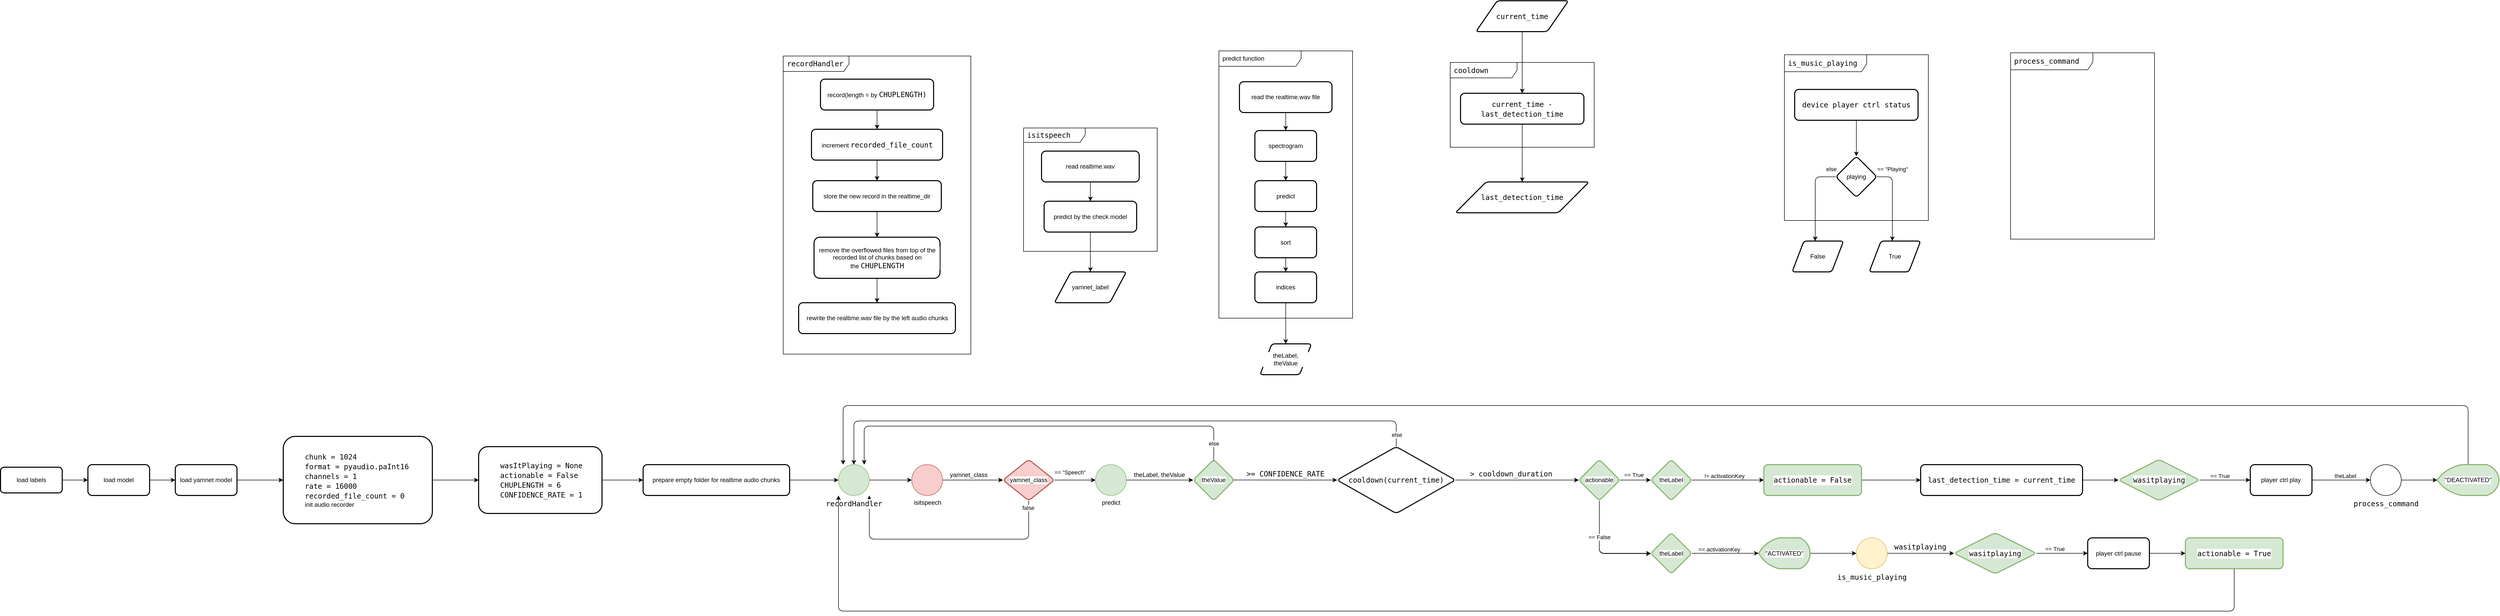 <mxfile>
    <diagram id="LwlPHAfStnGn37u7OHuz" name="Page-1">
        <mxGraphModel dx="1462" dy="1474" grid="1" gridSize="10" guides="1" tooltips="1" connect="1" arrows="1" fold="1" page="0" pageScale="1" pageWidth="1169" pageHeight="827" math="0" shadow="0">
            <root>
                <mxCell id="0"/>
                <mxCell id="1" parent="0"/>
                <mxCell id="32" style="edgeStyle=orthogonalEdgeStyle;html=1;fontColor=#000000;labelBackgroundColor=#FFFFFF;" parent="1" source="111" target="118" edge="1">
                    <mxGeometry relative="1" as="geometry">
                        <mxPoint x="1230" y="465" as="sourcePoint"/>
                        <mxPoint x="1320.0" y="390" as="targetPoint"/>
                    </mxGeometry>
                </mxCell>
                <mxCell id="4" value="" style="edgeStyle=none;html=1;fontColor=#000000;labelBackgroundColor=#FFFFFF;" parent="1" source="2" target="3" edge="1">
                    <mxGeometry relative="1" as="geometry"/>
                </mxCell>
                <mxCell id="2" value="load labels" style="rounded=1;whiteSpace=wrap;html=1;absoluteArcSize=1;arcSize=14;strokeWidth=2;fontColor=#000000;labelBackgroundColor=#FFFFFF;" parent="1" vertex="1">
                    <mxGeometry x="-730" y="190" width="120" height="50" as="geometry"/>
                </mxCell>
                <mxCell id="7" value="" style="edgeStyle=none;html=1;fontColor=#000000;labelBackgroundColor=#FFFFFF;" parent="1" source="3" target="6" edge="1">
                    <mxGeometry relative="1" as="geometry"/>
                </mxCell>
                <mxCell id="3" value="load model" style="whiteSpace=wrap;html=1;rounded=1;arcSize=14;strokeWidth=2;fontColor=#000000;labelBackgroundColor=#FFFFFF;" parent="1" vertex="1">
                    <mxGeometry x="-560" y="185" width="120" height="60" as="geometry"/>
                </mxCell>
                <mxCell id="9" value="" style="edgeStyle=none;html=1;fontColor=#000000;labelBackgroundColor=#FFFFFF;" parent="1" source="6" target="8" edge="1">
                    <mxGeometry relative="1" as="geometry"/>
                </mxCell>
                <mxCell id="6" value="load yamnet model" style="whiteSpace=wrap;html=1;rounded=1;arcSize=14;strokeWidth=2;fontColor=#000000;labelBackgroundColor=#FFFFFF;" parent="1" vertex="1">
                    <mxGeometry x="-390" y="185" width="120" height="60" as="geometry"/>
                </mxCell>
                <mxCell id="212" value="" style="edgeStyle=orthogonalEdgeStyle;html=1;fontColor=#000000;labelBackgroundColor=#FFFFFF;" parent="1" source="8" target="211" edge="1">
                    <mxGeometry relative="1" as="geometry"/>
                </mxCell>
                <mxCell id="8" value="&lt;blockquote style=&quot;margin: 0 0 0 40px; border: none; padding: 0px;&quot;&gt;&lt;div style=&quot;font-family: &amp;quot;Droid Sans Mono&amp;quot;, &amp;quot;monospace&amp;quot;, monospace; font-size: 14px; line-height: 19px;&quot;&gt;&lt;div&gt;chunk &lt;span style=&quot;&quot;&gt;=&lt;/span&gt; &lt;span style=&quot;&quot;&gt;1024&lt;/span&gt;&lt;/div&gt;&lt;div&gt;format &lt;span style=&quot;&quot;&gt;=&lt;/span&gt; &lt;span style=&quot;&quot;&gt;pyaudio&lt;/span&gt;.paInt16&lt;/div&gt;&lt;/div&gt;&lt;div style=&quot;font-family: &amp;quot;Droid Sans Mono&amp;quot;, &amp;quot;monospace&amp;quot;, monospace; font-size: 14px; line-height: 19px;&quot;&gt;&lt;div&gt;channels &lt;span style=&quot;&quot;&gt;=&lt;/span&gt; &lt;span style=&quot;&quot;&gt;1&lt;/span&gt;&lt;/div&gt;&lt;/div&gt;&lt;div style=&quot;font-family: &amp;quot;Droid Sans Mono&amp;quot;, &amp;quot;monospace&amp;quot;, monospace; font-size: 14px; line-height: 19px;&quot;&gt;&lt;div&gt;rate &lt;span style=&quot;&quot;&gt;=&lt;/span&gt; &lt;span style=&quot;&quot;&gt;16000&lt;/span&gt;&lt;/div&gt;&lt;/div&gt;&lt;div style=&quot;font-family: &amp;quot;Droid Sans Mono&amp;quot;, &amp;quot;monospace&amp;quot;, monospace; font-size: 14px; line-height: 19px;&quot;&gt;&lt;div&gt;recorded_file_count &lt;span style=&quot;&quot;&gt;=&lt;/span&gt; &lt;span style=&quot;&quot;&gt;0&lt;/span&gt;&lt;/div&gt;&lt;/div&gt;init audio recorder&lt;/blockquote&gt;" style="whiteSpace=wrap;html=1;rounded=1;arcSize=14;strokeWidth=2;align=left;fontColor=#000000;labelBackgroundColor=#FFFFFF;" parent="1" vertex="1">
                    <mxGeometry x="-180" y="130" width="290" height="170" as="geometry"/>
                </mxCell>
                <mxCell id="36" value="" style="edgeStyle=orthogonalEdgeStyle;html=1;entryX=0;entryY=0.5;entryDx=0;entryDy=0;fontColor=#000000;labelBackgroundColor=#FFFFFF;" parent="1" source="118" target="35" edge="1">
                    <mxGeometry relative="1" as="geometry">
                        <mxPoint x="1530" y="492.5" as="sourcePoint"/>
                    </mxGeometry>
                </mxCell>
                <mxCell id="123" value="&lt;span style=&quot;font-size: 12px;&quot;&gt;yamnet_class&lt;/span&gt;" style="edgeLabel;html=1;align=center;verticalAlign=middle;resizable=0;points=[];fontColor=#000000;labelBackgroundColor=#FFFFFF;" parent="36" vertex="1" connectable="0">
                    <mxGeometry x="-0.372" relative="1" as="geometry">
                        <mxPoint x="13" y="-10" as="offset"/>
                    </mxGeometry>
                </mxCell>
                <mxCell id="38" style="edgeStyle=orthogonalEdgeStyle;html=1;exitX=1;exitY=0.5;exitDx=0;exitDy=0;fontColor=#000000;labelBackgroundColor=#FFFFFF;" parent="1" source="35" target="136" edge="1">
                    <mxGeometry relative="1" as="geometry">
                        <mxPoint x="2010" y="445" as="targetPoint"/>
                    </mxGeometry>
                </mxCell>
                <mxCell id="39" value="== &quot;Speech&quot;" style="edgeLabel;html=1;align=center;verticalAlign=middle;resizable=0;points=[];fontColor=#000000;labelBackgroundColor=#FFFFFF;" parent="38" vertex="1" connectable="0">
                    <mxGeometry x="-0.394" relative="1" as="geometry">
                        <mxPoint x="6" y="-15" as="offset"/>
                    </mxGeometry>
                </mxCell>
                <mxCell id="40" style="edgeStyle=orthogonalEdgeStyle;html=1;exitX=0.5;exitY=1;exitDx=0;exitDy=0;fontColor=#000000;labelBackgroundColor=#FFFFFF;" parent="1" source="35" target="111" edge="1">
                    <mxGeometry relative="1" as="geometry">
                        <mxPoint x="1230" y="630" as="targetPoint"/>
                        <Array as="points">
                            <mxPoint x="1270" y="330"/>
                            <mxPoint x="960" y="330"/>
                        </Array>
                    </mxGeometry>
                </mxCell>
                <mxCell id="41" value="false" style="edgeLabel;html=1;align=center;verticalAlign=middle;resizable=0;points=[];fontColor=#000000;labelBackgroundColor=#FFFFFF;" parent="40" vertex="1" connectable="0">
                    <mxGeometry x="-0.94" y="-1" relative="1" as="geometry">
                        <mxPoint as="offset"/>
                    </mxGeometry>
                </mxCell>
                <mxCell id="35" value="&lt;span style=&quot;&quot;&gt;yamnet_class&lt;/span&gt;" style="rhombus;whiteSpace=wrap;html=1;rounded=1;arcSize=14;strokeWidth=2;labelBackgroundColor=#FFFFFF;fillColor=#f8cecc;strokeColor=#b85450;" parent="1" vertex="1">
                    <mxGeometry x="1220" y="175" width="100" height="80" as="geometry"/>
                </mxCell>
                <mxCell id="56" style="edgeStyle=orthogonalEdgeStyle;html=1;entryX=0;entryY=0.5;entryDx=0;entryDy=0;fontColor=#000000;labelBackgroundColor=#FFFFFF;" parent="1" source="136" target="61" edge="1">
                    <mxGeometry relative="1" as="geometry">
                        <mxPoint x="2200" y="645" as="sourcePoint"/>
                        <mxPoint x="2440" y="200" as="targetPoint"/>
                    </mxGeometry>
                </mxCell>
                <mxCell id="137" value="&lt;span style=&quot;font-size: 12px;&quot;&gt;theLabel, theValue&lt;/span&gt;" style="edgeLabel;html=1;align=center;verticalAlign=middle;resizable=0;points=[];fontColor=#000000;labelBackgroundColor=#FFFFFF;" parent="56" vertex="1" connectable="0">
                    <mxGeometry x="-0.536" y="-4" relative="1" as="geometry">
                        <mxPoint x="34" y="-14" as="offset"/>
                    </mxGeometry>
                </mxCell>
                <mxCell id="64" value="" style="edgeStyle=none;html=1;exitX=0.97;exitY=0.499;exitDx=0;exitDy=0;exitPerimeter=0;entryX=0;entryY=0.5;entryDx=0;entryDy=0;fontColor=#000000;labelBackgroundColor=#FFFFFF;" parent="1" source="61" target="93" edge="1">
                    <mxGeometry relative="1" as="geometry">
                        <mxPoint x="1910" y="215" as="targetPoint"/>
                    </mxGeometry>
                </mxCell>
                <mxCell id="65" value="&lt;div style=&quot;font-family: &amp;quot;Droid Sans Mono&amp;quot;, &amp;quot;monospace&amp;quot;, monospace; font-size: 14px; line-height: 19px;&quot;&gt;&lt;span style=&quot;&quot;&gt;&amp;gt;=&lt;/span&gt; &lt;span style=&quot;&quot;&gt;CONFIDENCE_RATE&lt;/span&gt;&lt;/div&gt;" style="edgeLabel;html=1;align=center;verticalAlign=middle;resizable=0;points=[];fontColor=#000000;labelBackgroundColor=#FFFFFF;" parent="64" vertex="1" connectable="0">
                    <mxGeometry x="-0.508" y="3" relative="1" as="geometry">
                        <mxPoint x="51" y="-9" as="offset"/>
                    </mxGeometry>
                </mxCell>
                <mxCell id="66" style="edgeStyle=orthogonalEdgeStyle;html=1;exitX=0.5;exitY=0.042;exitDx=0;exitDy=0;exitPerimeter=0;fontColor=#000000;labelBackgroundColor=#FFFFFF;" parent="1" source="61" target="111" edge="1">
                    <mxGeometry relative="1" as="geometry">
                        <mxPoint x="1048" y="140" as="targetPoint"/>
                        <Array as="points">
                            <mxPoint x="1630" y="110"/>
                            <mxPoint x="950" y="110"/>
                        </Array>
                    </mxGeometry>
                </mxCell>
                <mxCell id="67" value="else" style="edgeLabel;html=1;align=center;verticalAlign=middle;resizable=0;points=[];fontColor=#000000;labelBackgroundColor=#FFFFFF;" parent="66" vertex="1" connectable="0">
                    <mxGeometry x="-0.95" y="-1" relative="1" as="geometry">
                        <mxPoint x="-1" y="-14" as="offset"/>
                    </mxGeometry>
                </mxCell>
                <mxCell id="61" value="theValue" style="rhombus;whiteSpace=wrap;html=1;rounded=1;arcSize=14;strokeWidth=2;labelBackgroundColor=#FFFFFF;fillColor=#d5e8d4;strokeColor=#82b366;" parent="1" vertex="1">
                    <mxGeometry x="1590" y="175" width="80" height="80" as="geometry"/>
                </mxCell>
                <mxCell id="68" value="&lt;div style=&quot;font-family: &amp;quot;Droid Sans Mono&amp;quot;, &amp;quot;monospace&amp;quot;, monospace; font-size: 14px; line-height: 19px;&quot;&gt;&lt;span style=&quot;&quot;&gt;cooldown&lt;/span&gt;&lt;/div&gt;" style="shape=umlFrame;whiteSpace=wrap;html=1;width=130;height=30;boundedLbl=1;verticalAlign=middle;align=left;spacingLeft=5;fontFamily=Helvetica;fontColor=#000000;labelBackgroundColor=#FFFFFF;" parent="1" vertex="1">
                    <mxGeometry x="2090" y="-597.5" width="280" height="165" as="geometry"/>
                </mxCell>
                <mxCell id="154" style="edgeStyle=orthogonalEdgeStyle;html=1;fontColor=#000000;labelBackgroundColor=#FFFFFF;" parent="1" source="70" target="174" edge="1">
                    <mxGeometry relative="1" as="geometry">
                        <mxPoint x="2570" y="-507.5" as="targetPoint"/>
                    </mxGeometry>
                </mxCell>
                <mxCell id="70" value="&lt;div style=&quot;font-family: &amp;quot;Droid Sans Mono&amp;quot;, &amp;quot;monospace&amp;quot;, monospace; font-size: 14px; line-height: 19px;&quot;&gt;&lt;font&gt;current_time - last_detection_time&lt;/font&gt;&lt;/div&gt;" style="whiteSpace=wrap;html=1;rounded=1;arcSize=14;strokeWidth=2;fontColor=#000000;labelBackgroundColor=#FFFFFF;" parent="1" vertex="1">
                    <mxGeometry x="2110" y="-537.5" width="240" height="60" as="geometry"/>
                </mxCell>
                <mxCell id="77" value="" style="edgeStyle=orthogonalEdgeStyle;html=1;entryX=0;entryY=0.5;entryDx=0;entryDy=0;fontColor=#000000;labelBackgroundColor=#FFFFFF;" parent="1" source="72" target="76" edge="1">
                    <mxGeometry relative="1" as="geometry"/>
                </mxCell>
                <mxCell id="78" value="== True" style="edgeLabel;html=1;align=center;verticalAlign=middle;resizable=0;points=[];fontColor=#000000;labelBackgroundColor=#FFFFFF;" parent="77" vertex="1" connectable="0">
                    <mxGeometry x="-0.264" y="-1" relative="1" as="geometry">
                        <mxPoint x="5" y="-11" as="offset"/>
                    </mxGeometry>
                </mxCell>
                <mxCell id="84" style="edgeStyle=orthogonalEdgeStyle;html=1;fontColor=#000000;labelBackgroundColor=#FFFFFF;" parent="1" source="72" target="89" edge="1">
                    <mxGeometry relative="1" as="geometry">
                        <mxPoint x="2500" y="335" as="targetPoint"/>
                        <Array as="points">
                            <mxPoint x="2380" y="358"/>
                        </Array>
                    </mxGeometry>
                </mxCell>
                <mxCell id="85" value="== False" style="edgeLabel;html=1;align=center;verticalAlign=middle;resizable=0;points=[];fontColor=#000000;labelBackgroundColor=#FFFFFF;" parent="84" vertex="1" connectable="0">
                    <mxGeometry x="-0.1" relative="1" as="geometry">
                        <mxPoint y="-20" as="offset"/>
                    </mxGeometry>
                </mxCell>
                <mxCell id="72" value="actionable" style="rhombus;whiteSpace=wrap;html=1;rounded=1;arcSize=14;strokeWidth=2;labelBackgroundColor=#FFFFFF;fillColor=#d5e8d4;strokeColor=#82b366;" parent="1" vertex="1">
                    <mxGeometry x="2340" y="175" width="80" height="80" as="geometry"/>
                </mxCell>
                <mxCell id="83" value="" style="edgeStyle=orthogonalEdgeStyle;html=1;fontColor=#000000;labelBackgroundColor=#FFFFFF;" parent="1" source="76" target="194" edge="1">
                    <mxGeometry relative="1" as="geometry">
                        <mxPoint x="2690" y="215" as="targetPoint"/>
                    </mxGeometry>
                </mxCell>
                <mxCell id="86" value="!= activationKey" style="edgeLabel;html=1;align=center;verticalAlign=middle;resizable=0;points=[];fontColor=#000000;labelBackgroundColor=#FFFFFF;" parent="83" vertex="1" connectable="0">
                    <mxGeometry x="-0.118" y="2" relative="1" as="geometry">
                        <mxPoint x="1" y="-6" as="offset"/>
                    </mxGeometry>
                </mxCell>
                <mxCell id="76" value="theLabel" style="rhombus;whiteSpace=wrap;html=1;rounded=1;arcSize=14;strokeWidth=2;labelBackgroundColor=#FFFFFF;fillColor=#d5e8d4;strokeColor=#82b366;" parent="1" vertex="1">
                    <mxGeometry x="2480" y="175" width="80" height="80" as="geometry"/>
                </mxCell>
                <mxCell id="91" value="" style="edgeStyle=orthogonalEdgeStyle;html=1;fontColor=#000000;labelBackgroundColor=#FFFFFF;" parent="1" source="89" target="157" edge="1">
                    <mxGeometry relative="1" as="geometry">
                        <mxPoint x="2690" y="358" as="targetPoint"/>
                    </mxGeometry>
                </mxCell>
                <mxCell id="92" value="== activationKey" style="edgeLabel;html=1;align=center;verticalAlign=middle;resizable=0;points=[];fontColor=#000000;labelBackgroundColor=#FFFFFF;" parent="91" vertex="1" connectable="0">
                    <mxGeometry x="-0.277" relative="1" as="geometry">
                        <mxPoint x="6" y="-8" as="offset"/>
                    </mxGeometry>
                </mxCell>
                <mxCell id="89" value="theLabel" style="rhombus;whiteSpace=wrap;html=1;rounded=1;arcSize=14;strokeWidth=2;labelBackgroundColor=#FFFFFF;fillColor=#d5e8d4;strokeColor=#82b366;" parent="1" vertex="1">
                    <mxGeometry x="2480" y="317.5" width="80" height="80" as="geometry"/>
                </mxCell>
                <mxCell id="148" style="edgeStyle=orthogonalEdgeStyle;html=1;fontColor=#000000;exitX=0.5;exitY=0;exitDx=0;exitDy=0;labelBackgroundColor=#FFFFFF;" parent="1" source="93" target="111" edge="1">
                    <mxGeometry relative="1" as="geometry">
                        <Array as="points">
                            <mxPoint x="1985" y="100"/>
                            <mxPoint x="930" y="100"/>
                        </Array>
                    </mxGeometry>
                </mxCell>
                <mxCell id="149" value="else" style="edgeLabel;html=1;align=center;verticalAlign=middle;resizable=0;points=[];fontColor=#000000;labelBackgroundColor=#FFFFFF;" parent="148" vertex="1" connectable="0">
                    <mxGeometry x="-0.961" y="-1" relative="1" as="geometry">
                        <mxPoint as="offset"/>
                    </mxGeometry>
                </mxCell>
                <mxCell id="151" value="" style="edgeStyle=orthogonalEdgeStyle;html=1;fontColor=#000000;entryX=0;entryY=0.5;entryDx=0;entryDy=0;labelBackgroundColor=#FFFFFF;" parent="1" source="93" target="72" edge="1">
                    <mxGeometry relative="1" as="geometry">
                        <mxPoint x="2320" y="215" as="targetPoint"/>
                    </mxGeometry>
                </mxCell>
                <mxCell id="152" value="&lt;div style=&quot;font-family: &amp;quot;Droid Sans Mono&amp;quot;, &amp;quot;monospace&amp;quot;, monospace; font-size: 14px; line-height: 19px;&quot;&gt;&lt;span style=&quot;&quot;&gt;&amp;gt;&lt;/span&gt; cooldown_duration&lt;/div&gt;" style="edgeLabel;html=1;align=center;verticalAlign=middle;resizable=0;points=[];fontColor=#000000;labelBackgroundColor=#FFFFFF;" parent="151" vertex="1" connectable="0">
                    <mxGeometry x="-0.263" y="2" relative="1" as="geometry">
                        <mxPoint x="19" y="-10" as="offset"/>
                    </mxGeometry>
                </mxCell>
                <mxCell id="93" value="&lt;span style=&quot;font-family: &amp;quot;Droid Sans Mono&amp;quot;, &amp;quot;monospace&amp;quot;, monospace; font-size: 14px; text-align: left;&quot;&gt;cooldown&lt;/span&gt;&lt;span style=&quot;font-family: &amp;quot;Droid Sans Mono&amp;quot;, &amp;quot;monospace&amp;quot;, monospace; font-size: 14px;&quot;&gt;(current_time)&lt;/span&gt;&lt;span style=&quot;font-family: &amp;quot;Droid Sans Mono&amp;quot;, &amp;quot;monospace&amp;quot;, monospace; font-size: 14px; text-align: left;&quot;&gt;&lt;br&gt;&lt;/span&gt;" style="rhombus;whiteSpace=wrap;html=1;rounded=1;arcSize=14;strokeWidth=2;fontColor=#000000;labelBackgroundColor=#FFFFFF;" parent="1" vertex="1">
                    <mxGeometry x="1870" y="150" width="230" height="130" as="geometry"/>
                </mxCell>
                <mxCell id="99" value="&lt;div style=&quot;font-family: &amp;quot;Droid Sans Mono&amp;quot;, &amp;quot;monospace&amp;quot;, monospace; font-size: 14px; line-height: 19px;&quot;&gt;&lt;div style=&quot;line-height: 19px;&quot;&gt;&lt;span style=&quot;&quot;&gt;recordHandler&lt;/span&gt;&lt;/div&gt;&lt;/div&gt;" style="shape=umlFrame;whiteSpace=wrap;html=1;width=128;height=30;boundedLbl=1;verticalAlign=middle;align=left;spacingLeft=5;fontFamily=Helvetica;fontColor=#000000;labelBackgroundColor=#FFFFFF;" parent="1" vertex="1">
                    <mxGeometry x="792.5" y="-610" width="365" height="580" as="geometry"/>
                </mxCell>
                <mxCell id="214" style="edgeStyle=none;html=1;fontColor=#000000;labelBackgroundColor=#FFFFFF;" parent="1" source="101" target="111" edge="1">
                    <mxGeometry relative="1" as="geometry"/>
                </mxCell>
                <mxCell id="101" value="prepare empty folder for realtime audio chunks" style="whiteSpace=wrap;html=1;rounded=1;arcSize=14;strokeWidth=2;fontColor=#000000;labelBackgroundColor=#FFFFFF;" parent="1" vertex="1">
                    <mxGeometry x="520" y="185" width="285" height="60" as="geometry"/>
                </mxCell>
                <mxCell id="102" value="" style="edgeStyle=none;html=1;fontColor=#000000;labelBackgroundColor=#FFFFFF;" parent="1" source="103" target="105" edge="1">
                    <mxGeometry relative="1" as="geometry"/>
                </mxCell>
                <mxCell id="103" value="record(length = by&amp;nbsp;&lt;span style=&quot;font-family: &amp;quot;Droid Sans Mono&amp;quot;, &amp;quot;monospace&amp;quot;, monospace; font-size: 14px;&quot;&gt;CHUPLENGTH)&lt;/span&gt;" style="whiteSpace=wrap;html=1;rounded=1;arcSize=14;strokeWidth=2;fontColor=#000000;labelBackgroundColor=#FFFFFF;" parent="1" vertex="1">
                    <mxGeometry x="865" y="-565" width="220" height="60" as="geometry"/>
                </mxCell>
                <mxCell id="104" value="" style="edgeStyle=none;html=1;fontFamily=Helvetica;fontColor=#000000;labelBackgroundColor=#FFFFFF;" parent="1" source="105" target="107" edge="1">
                    <mxGeometry relative="1" as="geometry"/>
                </mxCell>
                <mxCell id="105" value="increment&amp;nbsp;&lt;span style=&quot;font-family: &amp;quot;Droid Sans Mono&amp;quot;, &amp;quot;monospace&amp;quot;, monospace; font-size: 14px;&quot;&gt;recorded_file_count&lt;/span&gt;" style="whiteSpace=wrap;html=1;rounded=1;arcSize=14;strokeWidth=2;fontColor=#000000;labelBackgroundColor=#FFFFFF;" parent="1" vertex="1">
                    <mxGeometry x="847.5" y="-467.5" width="255" height="60" as="geometry"/>
                </mxCell>
                <mxCell id="106" value="" style="edgeStyle=none;html=1;fontFamily=Helvetica;fontColor=#000000;labelBackgroundColor=#FFFFFF;" parent="1" source="107" target="109" edge="1">
                    <mxGeometry relative="1" as="geometry"/>
                </mxCell>
                <mxCell id="107" value="store the new record in the realtime_dir" style="whiteSpace=wrap;html=1;rounded=1;arcSize=14;strokeWidth=2;fontColor=#000000;labelBackgroundColor=#FFFFFF;" parent="1" vertex="1">
                    <mxGeometry x="850" y="-367.5" width="250" height="60" as="geometry"/>
                </mxCell>
                <mxCell id="108" value="" style="edgeStyle=none;html=1;fontFamily=Helvetica;fontColor=#000000;labelBackgroundColor=#FFFFFF;" parent="1" source="109" target="110" edge="1">
                    <mxGeometry relative="1" as="geometry"/>
                </mxCell>
                <mxCell id="109" value="remove the overflowed files from top of the recorded list of chunks based on the&amp;nbsp;&lt;span style=&quot;font-family: &amp;quot;Droid Sans Mono&amp;quot;, &amp;quot;monospace&amp;quot;, monospace; font-size: 14px;&quot;&gt;CHUPLENGTH&lt;/span&gt;" style="whiteSpace=wrap;html=1;rounded=1;arcSize=14;strokeWidth=2;fontColor=#000000;labelBackgroundColor=#FFFFFF;" parent="1" vertex="1">
                    <mxGeometry x="852.5" y="-257.5" width="245" height="80" as="geometry"/>
                </mxCell>
                <mxCell id="110" value="rewrite the realtime.wav file by the left audio chunks" style="whiteSpace=wrap;html=1;rounded=1;arcSize=14;strokeWidth=2;fontColor=#000000;labelBackgroundColor=#FFFFFF;" parent="1" vertex="1">
                    <mxGeometry x="822.5" y="-130" width="305" height="60" as="geometry"/>
                </mxCell>
                <mxCell id="111" value="&lt;div style=&quot;font-family: &amp;quot;Droid Sans Mono&amp;quot;, &amp;quot;monospace&amp;quot;, monospace; font-size: 14px; line-height: 19px;&quot;&gt;&lt;span style=&quot;text-align: left;&quot;&gt;recordHandler&lt;/span&gt;&lt;/div&gt;" style="verticalLabelPosition=bottom;verticalAlign=top;html=1;shape=mxgraph.flowchart.on-page_reference;labelBackgroundColor=#FFFFFF;fillColor=#d5e8d4;strokeColor=#82b366;" parent="1" vertex="1">
                    <mxGeometry x="900" y="185" width="60" height="60" as="geometry"/>
                </mxCell>
                <mxCell id="112" value="&lt;div style=&quot;font-family: &amp;quot;Droid Sans Mono&amp;quot;, &amp;quot;monospace&amp;quot;, monospace; font-size: 14px; line-height: 19px;&quot;&gt;&lt;span style=&quot;&quot;&gt;isitspeech&lt;/span&gt;&lt;/div&gt;" style="shape=umlFrame;whiteSpace=wrap;html=1;width=120;height=28;boundedLbl=1;verticalAlign=middle;align=left;spacingLeft=5;fontFamily=Helvetica;fontColor=#000000;labelBackgroundColor=#FFFFFF;" parent="1" vertex="1">
                    <mxGeometry x="1260" y="-470" width="260" height="240" as="geometry"/>
                </mxCell>
                <mxCell id="113" value="" style="edgeStyle=none;html=1;fontColor=#000000;labelBackgroundColor=#FFFFFF;" parent="1" source="114" target="116" edge="1">
                    <mxGeometry relative="1" as="geometry"/>
                </mxCell>
                <mxCell id="114" value="read realtime.wav" style="whiteSpace=wrap;html=1;rounded=1;arcSize=14;strokeWidth=2;fontColor=#000000;labelBackgroundColor=#FFFFFF;" parent="1" vertex="1">
                    <mxGeometry x="1295" y="-425" width="190" height="60" as="geometry"/>
                </mxCell>
                <mxCell id="115" value="" style="edgeStyle=none;html=1;fontColor=#000000;labelBackgroundColor=#FFFFFF;" parent="1" source="116" target="177" edge="1">
                    <mxGeometry relative="1" as="geometry">
                        <mxPoint x="1390" y="-180" as="targetPoint"/>
                    </mxGeometry>
                </mxCell>
                <mxCell id="116" value="predict by the check model" style="whiteSpace=wrap;html=1;rounded=1;arcSize=14;strokeWidth=2;fontColor=#000000;labelBackgroundColor=#FFFFFF;" parent="1" vertex="1">
                    <mxGeometry x="1300" y="-327.5" width="180" height="60" as="geometry"/>
                </mxCell>
                <mxCell id="118" value="&lt;span style=&quot;text-align: left;&quot;&gt;isitspeech&lt;/span&gt;" style="verticalLabelPosition=bottom;verticalAlign=top;html=1;shape=mxgraph.flowchart.on-page_reference;labelBackgroundColor=#FFFFFF;fillColor=#f8cecc;strokeColor=#b85450;" parent="1" vertex="1">
                    <mxGeometry x="1042.5" y="185" width="60" height="60" as="geometry"/>
                </mxCell>
                <mxCell id="124" value="predict function" style="shape=umlFrame;whiteSpace=wrap;html=1;width=160;height=30;boundedLbl=1;verticalAlign=middle;align=left;spacingLeft=5;fontFamily=Helvetica;fontColor=#000000;labelBackgroundColor=#FFFFFF;" parent="1" vertex="1">
                    <mxGeometry x="1640" y="-620" width="260" height="520" as="geometry"/>
                </mxCell>
                <mxCell id="125" value="" style="edgeStyle=none;html=1;fontColor=#000000;labelBackgroundColor=#FFFFFF;" parent="1" source="126" target="128" edge="1">
                    <mxGeometry relative="1" as="geometry"/>
                </mxCell>
                <mxCell id="126" value="read the realtime.wav file" style="whiteSpace=wrap;html=1;rounded=1;arcSize=14;strokeWidth=2;fontColor=#000000;labelBackgroundColor=#FFFFFF;" parent="1" vertex="1">
                    <mxGeometry x="1680" y="-560" width="180" height="60" as="geometry"/>
                </mxCell>
                <mxCell id="127" value="" style="edgeStyle=none;html=1;fontColor=#000000;labelBackgroundColor=#FFFFFF;" parent="1" source="128" target="130" edge="1">
                    <mxGeometry relative="1" as="geometry"/>
                </mxCell>
                <mxCell id="128" value="spectrogram" style="whiteSpace=wrap;html=1;rounded=1;arcSize=14;strokeWidth=2;fontColor=#000000;labelBackgroundColor=#FFFFFF;" parent="1" vertex="1">
                    <mxGeometry x="1710" y="-465" width="120" height="60" as="geometry"/>
                </mxCell>
                <mxCell id="129" value="" style="edgeStyle=none;html=1;fontColor=#000000;labelBackgroundColor=#FFFFFF;" parent="1" source="130" target="132" edge="1">
                    <mxGeometry relative="1" as="geometry"/>
                </mxCell>
                <mxCell id="130" value="predict" style="whiteSpace=wrap;html=1;rounded=1;arcSize=14;strokeWidth=2;fontColor=#000000;labelBackgroundColor=#FFFFFF;" parent="1" vertex="1">
                    <mxGeometry x="1710" y="-367.5" width="120" height="60" as="geometry"/>
                </mxCell>
                <mxCell id="131" value="" style="edgeStyle=none;html=1;fontColor=#000000;labelBackgroundColor=#FFFFFF;" parent="1" source="132" target="144" edge="1">
                    <mxGeometry relative="1" as="geometry">
                        <mxPoint x="1770" y="-185" as="targetPoint"/>
                    </mxGeometry>
                </mxCell>
                <mxCell id="132" value="sort" style="whiteSpace=wrap;html=1;rounded=1;arcSize=14;strokeWidth=2;fontColor=#000000;labelBackgroundColor=#FFFFFF;" parent="1" vertex="1">
                    <mxGeometry x="1710" y="-277.5" width="120" height="60" as="geometry"/>
                </mxCell>
                <mxCell id="135" value="" style="edgeStyle=orthogonalEdgeStyle;html=1;fontColor=#000000;labelBackgroundColor=#FFFFFF;" parent="1" source="144" target="176" edge="1">
                    <mxGeometry relative="1" as="geometry">
                        <mxPoint x="2000" y="-160" as="targetPoint"/>
                        <mxPoint x="1830" y="-155" as="sourcePoint"/>
                        <Array as="points">
                            <mxPoint x="1770" y="-70"/>
                            <mxPoint x="1770" y="-70"/>
                        </Array>
                    </mxGeometry>
                </mxCell>
                <mxCell id="136" value="predict" style="verticalLabelPosition=bottom;verticalAlign=top;html=1;shape=mxgraph.flowchart.on-page_reference;labelBackgroundColor=#FFFFFF;fillColor=#d5e8d4;strokeColor=#82b366;" parent="1" vertex="1">
                    <mxGeometry x="1400" y="185" width="60" height="60" as="geometry"/>
                </mxCell>
                <mxCell id="138" style="edgeStyle=orthogonalEdgeStyle;html=1;fontColor=#000000;labelBackgroundColor=#FFFFFF;" parent="1" source="175" target="70" edge="1">
                    <mxGeometry relative="1" as="geometry">
                        <mxPoint x="1960" y="-507.5" as="sourcePoint"/>
                    </mxGeometry>
                </mxCell>
                <mxCell id="144" value="indices" style="whiteSpace=wrap;html=1;rounded=1;arcSize=14;strokeWidth=2;fontColor=#000000;labelBackgroundColor=#FFFFFF;" parent="1" vertex="1">
                    <mxGeometry x="1710" y="-190" width="120" height="60" as="geometry"/>
                </mxCell>
                <mxCell id="179" style="edgeStyle=orthogonalEdgeStyle;html=1;fontColor=#000000;labelBackgroundColor=#FFFFFF;" parent="1" source="157" target="178" edge="1">
                    <mxGeometry relative="1" as="geometry"/>
                </mxCell>
                <mxCell id="157" value="&quot;ACTIVATED&quot;" style="strokeWidth=2;html=1;shape=mxgraph.flowchart.display;whiteSpace=wrap;labelBackgroundColor=#FFFFFF;fillColor=#d5e8d4;strokeColor=#82b366;" parent="1" vertex="1">
                    <mxGeometry x="2690" y="327.5" width="100" height="60" as="geometry"/>
                </mxCell>
                <mxCell id="158" value="&lt;div style=&quot;font-family: &amp;quot;Droid Sans Mono&amp;quot;, &amp;quot;monospace&amp;quot;, monospace; font-size: 14px; line-height: 19px;&quot;&gt;&lt;span style=&quot;&quot;&gt;is_music_playing&lt;/span&gt;&lt;/div&gt;" style="shape=umlFrame;whiteSpace=wrap;html=1;width=160;height=33;boundedLbl=1;verticalAlign=middle;align=left;spacingLeft=5;fontFamily=Helvetica;fontColor=#000000;labelBackgroundColor=#FFFFFF;" parent="1" vertex="1">
                    <mxGeometry x="2740" y="-612.5" width="280" height="322.5" as="geometry"/>
                </mxCell>
                <mxCell id="165" value="" style="edgeStyle=orthogonalEdgeStyle;html=1;fontColor=#000000;labelBackgroundColor=#FFFFFF;" parent="1" source="162" target="164" edge="1">
                    <mxGeometry relative="1" as="geometry"/>
                </mxCell>
                <mxCell id="162" value="&lt;div style=&quot;font-family: &amp;quot;Droid Sans Mono&amp;quot;, &amp;quot;monospace&amp;quot;, monospace; font-size: 14px; line-height: 19px;&quot;&gt;&lt;font&gt;device player ctrl status&lt;/font&gt;&lt;/div&gt;" style="whiteSpace=wrap;html=1;rounded=1;arcSize=14;strokeWidth=2;fontColor=#000000;labelBackgroundColor=#FFFFFF;" parent="1" vertex="1">
                    <mxGeometry x="2760" y="-545" width="240" height="60" as="geometry"/>
                </mxCell>
                <mxCell id="167" style="edgeStyle=orthogonalEdgeStyle;html=1;fontColor=#000000;labelBackgroundColor=#FFFFFF;" parent="1" source="164" target="170" edge="1">
                    <mxGeometry relative="1" as="geometry">
                        <mxPoint x="3070" y="-375" as="targetPoint"/>
                        <Array as="points">
                            <mxPoint x="2950" y="-375"/>
                        </Array>
                    </mxGeometry>
                </mxCell>
                <mxCell id="168" value="== &quot;Playing&quot;" style="edgeLabel;html=1;align=center;verticalAlign=middle;resizable=0;points=[];fontColor=#000000;labelBackgroundColor=#FFFFFF;" parent="167" vertex="1" connectable="0">
                    <mxGeometry x="-0.174" y="-1" relative="1" as="geometry">
                        <mxPoint x="1" y="-49" as="offset"/>
                    </mxGeometry>
                </mxCell>
                <mxCell id="172" style="edgeStyle=orthogonalEdgeStyle;html=1;fontColor=#000000;labelBackgroundColor=#FFFFFF;" parent="1" source="164" target="171" edge="1">
                    <mxGeometry relative="1" as="geometry">
                        <Array as="points">
                            <mxPoint x="2800" y="-375"/>
                        </Array>
                    </mxGeometry>
                </mxCell>
                <mxCell id="173" value="else" style="edgeLabel;html=1;align=center;verticalAlign=middle;resizable=0;points=[];fontColor=#000000;labelBackgroundColor=#FFFFFF;" parent="172" vertex="1" connectable="0">
                    <mxGeometry x="-0.654" y="-2" relative="1" as="geometry">
                        <mxPoint x="19" y="-13" as="offset"/>
                    </mxGeometry>
                </mxCell>
                <mxCell id="164" value="playing" style="rhombus;whiteSpace=wrap;html=1;rounded=1;arcSize=14;strokeWidth=2;fontColor=#000000;labelBackgroundColor=#FFFFFF;" parent="1" vertex="1">
                    <mxGeometry x="2840" y="-415" width="80" height="80" as="geometry"/>
                </mxCell>
                <mxCell id="170" value="True" style="shape=parallelogram;html=1;strokeWidth=2;perimeter=parallelogramPerimeter;whiteSpace=wrap;rounded=1;arcSize=12;size=0.23;labelBackgroundColor=#FFFFFF;fontColor=#000000;" parent="1" vertex="1">
                    <mxGeometry x="2905" y="-250" width="100" height="60" as="geometry"/>
                </mxCell>
                <mxCell id="171" value="False" style="shape=parallelogram;html=1;strokeWidth=2;perimeter=parallelogramPerimeter;whiteSpace=wrap;rounded=1;arcSize=12;size=0.23;labelBackgroundColor=#FFFFFF;fontColor=#000000;" parent="1" vertex="1">
                    <mxGeometry x="2755" y="-250" width="100" height="60" as="geometry"/>
                </mxCell>
                <mxCell id="174" value="&lt;span style=&quot;font-family: &amp;quot;Droid Sans Mono&amp;quot;, &amp;quot;monospace&amp;quot;, monospace; font-size: 14px;&quot;&gt;last_detection_time&lt;/span&gt;" style="shape=parallelogram;html=1;strokeWidth=2;perimeter=parallelogramPerimeter;whiteSpace=wrap;rounded=1;arcSize=12;size=0.23;labelBackgroundColor=#FFFFFF;fontColor=#000000;" parent="1" vertex="1">
                    <mxGeometry x="2100" y="-365" width="260" height="60" as="geometry"/>
                </mxCell>
                <mxCell id="175" value="&lt;span style=&quot;font-family: &amp;quot;Droid Sans Mono&amp;quot;, &amp;quot;monospace&amp;quot;, monospace; font-size: 14px;&quot;&gt;current_time&lt;/span&gt;" style="shape=parallelogram;html=1;strokeWidth=2;perimeter=parallelogramPerimeter;whiteSpace=wrap;rounded=1;arcSize=12;size=0.23;labelBackgroundColor=#FFFFFF;fontColor=#000000;" parent="1" vertex="1">
                    <mxGeometry x="2140" y="-717.5" width="180" height="60" as="geometry"/>
                </mxCell>
                <mxCell id="176" value="&lt;span style=&quot;&quot;&gt;theLabel, theValue&lt;/span&gt;" style="shape=parallelogram;html=1;strokeWidth=2;perimeter=parallelogramPerimeter;whiteSpace=wrap;rounded=1;arcSize=12;size=0.23;labelBackgroundColor=#FFFFFF;fontColor=#000000;" parent="1" vertex="1">
                    <mxGeometry x="1720" y="-50" width="100" height="60" as="geometry"/>
                </mxCell>
                <mxCell id="177" value="&lt;span style=&quot;&quot;&gt;yamnet_label&lt;/span&gt;" style="shape=parallelogram;html=1;strokeWidth=2;perimeter=parallelogramPerimeter;whiteSpace=wrap;rounded=1;arcSize=12;size=0.23;labelBackgroundColor=#FFFFFF;fontColor=#000000;" parent="1" vertex="1">
                    <mxGeometry x="1320" y="-190" width="140" height="60" as="geometry"/>
                </mxCell>
                <mxCell id="181" style="edgeStyle=orthogonalEdgeStyle;html=1;fontColor=#000000;entryX=0;entryY=0.5;entryDx=0;entryDy=0;labelBackgroundColor=#FFFFFF;" parent="1" source="178" target="186" edge="1">
                    <mxGeometry relative="1" as="geometry">
                        <mxPoint x="3060" y="357.5" as="targetPoint"/>
                    </mxGeometry>
                </mxCell>
                <mxCell id="182" value="&lt;div style=&quot;font-family: &amp;quot;Droid Sans Mono&amp;quot;, &amp;quot;monospace&amp;quot;, monospace; font-size: 14px; line-height: 19px;&quot;&gt;wasitplaying&lt;/div&gt;" style="edgeLabel;html=1;align=center;verticalAlign=middle;resizable=0;points=[];fontColor=#000000;labelBackgroundColor=#FFFFFF;" parent="181" vertex="1" connectable="0">
                    <mxGeometry x="-0.255" y="-1" relative="1" as="geometry">
                        <mxPoint x="15" y="-14" as="offset"/>
                    </mxGeometry>
                </mxCell>
                <mxCell id="178" value="&lt;div style=&quot;font-family: &amp;quot;Droid Sans Mono&amp;quot;, &amp;quot;monospace&amp;quot;, monospace; font-size: 14px; line-height: 19px;&quot;&gt;&lt;span style=&quot;&quot;&gt;is_music_playing&lt;/span&gt;&lt;/div&gt;" style="verticalLabelPosition=bottom;verticalAlign=top;html=1;shape=mxgraph.flowchart.on-page_reference;labelBackgroundColor=#FFFFFF;fillColor=#fff2cc;strokeColor=#d6b656;" parent="1" vertex="1">
                    <mxGeometry x="2880" y="327.5" width="60" height="60" as="geometry"/>
                </mxCell>
                <mxCell id="193" style="edgeStyle=orthogonalEdgeStyle;html=1;fontColor=#000000;labelBackgroundColor=#FFFFFF;" parent="1" source="184" target="111" edge="1">
                    <mxGeometry relative="1" as="geometry">
                        <Array as="points">
                            <mxPoint x="3615" y="470"/>
                            <mxPoint x="900" y="470"/>
                        </Array>
                    </mxGeometry>
                </mxCell>
                <mxCell id="184" value="&lt;div style=&quot;font-family: &amp;quot;Droid Sans Mono&amp;quot;, &amp;quot;monospace&amp;quot;, monospace; font-size: 14px; line-height: 19px;&quot;&gt;&lt;div style=&quot;line-height: 19px;&quot;&gt;actionable &lt;span style=&quot;&quot;&gt;=&lt;/span&gt; &lt;span style=&quot;&quot;&gt;True&lt;/span&gt;&lt;/div&gt;&lt;/div&gt;" style="whiteSpace=wrap;html=1;rounded=1;arcSize=14;strokeWidth=2;labelBackgroundColor=#FFFFFF;fillColor=#d5e8d4;strokeColor=#82b366;" parent="1" vertex="1">
                    <mxGeometry x="3520" y="327.5" width="190" height="60" as="geometry"/>
                </mxCell>
                <mxCell id="190" value="" style="edgeStyle=orthogonalEdgeStyle;html=1;fontColor=#000000;labelBackgroundColor=#FFFFFF;" parent="1" source="186" target="189" edge="1">
                    <mxGeometry relative="1" as="geometry"/>
                </mxCell>
                <mxCell id="191" value="== True" style="edgeLabel;html=1;align=center;verticalAlign=middle;resizable=0;points=[];fontColor=#000000;labelBackgroundColor=#FFFFFF;" parent="190" vertex="1" connectable="0">
                    <mxGeometry x="-0.29" y="-2" relative="1" as="geometry">
                        <mxPoint y="-11" as="offset"/>
                    </mxGeometry>
                </mxCell>
                <mxCell id="186" value="&lt;span style=&quot;font-family: &amp;quot;Droid Sans Mono&amp;quot;, &amp;quot;monospace&amp;quot;, monospace; font-size: 14px;&quot;&gt;wasitplaying&lt;/span&gt;" style="rhombus;whiteSpace=wrap;html=1;rounded=1;arcSize=14;strokeWidth=2;labelBackgroundColor=#FFFFFF;fillColor=#d5e8d4;strokeColor=#82b366;" parent="1" vertex="1">
                    <mxGeometry x="3070" y="317.5" width="160" height="80" as="geometry"/>
                </mxCell>
                <mxCell id="187" style="edgeStyle=orthogonalEdgeStyle;html=1;entryX=0;entryY=0.5;entryDx=0;entryDy=0;fontColor=#000000;labelBackgroundColor=#FFFFFF;" parent="1" source="72" target="89" edge="1">
                    <mxGeometry relative="1" as="geometry">
                        <mxPoint x="2480" y="358" as="targetPoint"/>
                        <Array as="points">
                            <mxPoint x="2380" y="358"/>
                        </Array>
                        <mxPoint x="2380" y="255" as="sourcePoint"/>
                    </mxGeometry>
                </mxCell>
                <mxCell id="188" value="== False" style="edgeLabel;html=1;align=center;verticalAlign=middle;resizable=0;points=[];fontColor=#000000;labelBackgroundColor=#FFFFFF;" parent="187" vertex="1" connectable="0">
                    <mxGeometry x="-0.1" relative="1" as="geometry">
                        <mxPoint y="-20" as="offset"/>
                    </mxGeometry>
                </mxCell>
                <mxCell id="192" style="edgeStyle=orthogonalEdgeStyle;html=1;fontColor=#000000;labelBackgroundColor=#FFFFFF;" parent="1" source="189" target="184" edge="1">
                    <mxGeometry relative="1" as="geometry"/>
                </mxCell>
                <mxCell id="189" value="player ctrl pause" style="whiteSpace=wrap;html=1;rounded=1;arcSize=14;strokeWidth=2;fontColor=#000000;labelBackgroundColor=#FFFFFF;" parent="1" vertex="1">
                    <mxGeometry x="3330" y="327.5" width="120" height="60" as="geometry"/>
                </mxCell>
                <mxCell id="196" value="" style="edgeStyle=orthogonalEdgeStyle;html=1;fontColor=#000000;labelBackgroundColor=#FFFFFF;" parent="1" source="194" target="195" edge="1">
                    <mxGeometry relative="1" as="geometry"/>
                </mxCell>
                <mxCell id="194" value="&lt;div style=&quot;font-family: &amp;quot;Droid Sans Mono&amp;quot;, &amp;quot;monospace&amp;quot;, monospace; font-size: 14px; line-height: 19px;&quot;&gt;&lt;div style=&quot;line-height: 19px;&quot;&gt;actionable &lt;span style=&quot;&quot;&gt;=&lt;/span&gt;&amp;nbsp;&lt;span style=&quot;&quot;&gt;False&lt;/span&gt;&lt;/div&gt;&lt;/div&gt;" style="whiteSpace=wrap;html=1;rounded=1;arcSize=14;strokeWidth=2;labelBackgroundColor=#FFFFFF;fillColor=#d5e8d4;strokeColor=#82b366;" parent="1" vertex="1">
                    <mxGeometry x="2700" y="185" width="190" height="60" as="geometry"/>
                </mxCell>
                <mxCell id="198" value="" style="edgeStyle=orthogonalEdgeStyle;html=1;fontColor=#000000;labelBackgroundColor=#FFFFFF;" parent="1" source="195" target="197" edge="1">
                    <mxGeometry relative="1" as="geometry"/>
                </mxCell>
                <mxCell id="195" value="&lt;div style=&quot;font-family: &amp;quot;Droid Sans Mono&amp;quot;, &amp;quot;monospace&amp;quot;, monospace; font-size: 14px; line-height: 19px;&quot;&gt;last_detection_time &lt;span style=&quot;&quot;&gt;=&lt;/span&gt; current_time&lt;/div&gt;" style="whiteSpace=wrap;html=1;rounded=1;arcSize=14;strokeWidth=2;fontColor=#000000;labelBackgroundColor=#FFFFFF;" parent="1" vertex="1">
                    <mxGeometry x="3005" y="185" width="315" height="60" as="geometry"/>
                </mxCell>
                <mxCell id="200" value="" style="edgeStyle=orthogonalEdgeStyle;html=1;fontColor=#000000;labelBackgroundColor=#FFFFFF;" parent="1" source="197" target="199" edge="1">
                    <mxGeometry relative="1" as="geometry"/>
                </mxCell>
                <mxCell id="201" value="== True" style="edgeLabel;html=1;align=center;verticalAlign=middle;resizable=0;points=[];fontColor=#000000;labelBackgroundColor=#FFFFFF;" parent="200" vertex="1" connectable="0">
                    <mxGeometry x="-0.215" y="-1" relative="1" as="geometry">
                        <mxPoint y="-9" as="offset"/>
                    </mxGeometry>
                </mxCell>
                <mxCell id="197" value="&lt;div style=&quot;font-family: &amp;quot;Droid Sans Mono&amp;quot;, &amp;quot;monospace&amp;quot;, monospace; font-size: 14px; line-height: 19px;&quot;&gt;wasitplaying&lt;/div&gt;" style="rhombus;whiteSpace=wrap;html=1;rounded=1;arcSize=14;strokeWidth=2;labelBackgroundColor=#FFFFFF;fillColor=#d5e8d4;strokeColor=#82b366;" parent="1" vertex="1">
                    <mxGeometry x="3390" y="175" width="157.5" height="80" as="geometry"/>
                </mxCell>
                <mxCell id="203" value="" style="edgeStyle=orthogonalEdgeStyle;html=1;fontColor=#000000;labelBackgroundColor=#FFFFFF;" parent="1" source="199" target="204" edge="1">
                    <mxGeometry relative="1" as="geometry">
                        <mxPoint x="3866.25" y="215" as="targetPoint"/>
                    </mxGeometry>
                </mxCell>
                <mxCell id="206" value="theLabel" style="edgeLabel;html=1;align=center;verticalAlign=middle;resizable=0;points=[];fontColor=#000000;labelBackgroundColor=#FFFFFF;" parent="203" vertex="1" connectable="0">
                    <mxGeometry x="0.127" y="-1" relative="1" as="geometry">
                        <mxPoint y="-9" as="offset"/>
                    </mxGeometry>
                </mxCell>
                <mxCell id="199" value="player ctrl play" style="whiteSpace=wrap;html=1;rounded=1;arcSize=14;strokeWidth=2;fontColor=#000000;labelBackgroundColor=#FFFFFF;" parent="1" vertex="1">
                    <mxGeometry x="3646.25" y="185" width="120" height="60" as="geometry"/>
                </mxCell>
                <mxCell id="208" style="edgeStyle=orthogonalEdgeStyle;html=1;fontColor=#000000;labelBackgroundColor=#FFFFFF;" parent="1" source="204" target="207" edge="1">
                    <mxGeometry relative="1" as="geometry"/>
                </mxCell>
                <mxCell id="204" value="&lt;div style=&quot;font-family: &amp;quot;Droid Sans Mono&amp;quot;, &amp;quot;monospace&amp;quot;, monospace; font-size: 14px; line-height: 19px;&quot;&gt;&lt;div style=&quot;line-height: 19px;&quot;&gt;&lt;span style=&quot;&quot;&gt;process_command&lt;/span&gt;&lt;/div&gt;&lt;/div&gt;" style="verticalLabelPosition=bottom;verticalAlign=top;html=1;shape=mxgraph.flowchart.on-page_reference;labelBackgroundColor=#FFFFFF;fontColor=#000000;" parent="1" vertex="1">
                    <mxGeometry x="3880" y="185" width="60" height="60" as="geometry"/>
                </mxCell>
                <mxCell id="205" value="&lt;div style=&quot;font-family: &amp;quot;Droid Sans Mono&amp;quot;, &amp;quot;monospace&amp;quot;, monospace; font-size: 14px; line-height: 19px;&quot;&gt;&lt;div style=&quot;line-height: 19px;&quot;&gt;&lt;span style=&quot;&quot;&gt;process_command&lt;/span&gt;&lt;/div&gt;&lt;/div&gt;" style="shape=umlFrame;whiteSpace=wrap;html=1;width=160;height=33;boundedLbl=1;verticalAlign=middle;align=left;spacingLeft=5;fontFamily=Helvetica;fontColor=#000000;labelBackgroundColor=#FFFFFF;" parent="1" vertex="1">
                    <mxGeometry x="3180" y="-616.25" width="280" height="362.5" as="geometry"/>
                </mxCell>
                <mxCell id="210" style="edgeStyle=orthogonalEdgeStyle;html=1;fontColor=#000000;labelBackgroundColor=#FFFFFF;" parent="1" source="207" target="111" edge="1">
                    <mxGeometry relative="1" as="geometry">
                        <Array as="points">
                            <mxPoint x="4070" y="70"/>
                            <mxPoint x="909" y="70"/>
                        </Array>
                    </mxGeometry>
                </mxCell>
                <mxCell id="207" value="&quot;DEACTIVATED&quot;" style="strokeWidth=2;html=1;shape=mxgraph.flowchart.display;whiteSpace=wrap;labelBackgroundColor=#FFFFFF;fillColor=#d5e8d4;strokeColor=#82b366;" parent="1" vertex="1">
                    <mxGeometry x="4010" y="185" width="120" height="60" as="geometry"/>
                </mxCell>
                <mxCell id="213" style="edgeStyle=none;html=1;fontColor=#000000;labelBackgroundColor=#FFFFFF;" parent="1" source="211" target="101" edge="1">
                    <mxGeometry relative="1" as="geometry"/>
                </mxCell>
                <mxCell id="211" value="&lt;blockquote style=&quot;margin: 0 0 0 40px; border: none; padding: 0px;&quot;&gt;&lt;div style=&quot;font-family: &amp;quot;Droid Sans Mono&amp;quot;, &amp;quot;monospace&amp;quot;, monospace; font-size: 14px; line-height: 19px;&quot;&gt;&lt;div style=&quot;&quot;&gt;wasItPlaying &lt;span style=&quot;&quot;&gt;=&lt;/span&gt; &lt;span style=&quot;&quot;&gt;None&lt;/span&gt;&lt;/div&gt;&lt;/div&gt;&lt;div style=&quot;font-family: &amp;quot;Droid Sans Mono&amp;quot;, &amp;quot;monospace&amp;quot;, monospace; font-size: 14px; line-height: 19px;&quot;&gt;&lt;div style=&quot;&quot;&gt;actionable &lt;span style=&quot;&quot;&gt;=&lt;/span&gt; &lt;span style=&quot;&quot;&gt;False&lt;/span&gt;&lt;br&gt;&lt;/div&gt;&lt;div style=&quot;&quot;&gt;&lt;div style=&quot;line-height: 19px;&quot;&gt;&lt;div&gt;&lt;span style=&quot;&quot;&gt;CHUPLENGTH&lt;/span&gt; &lt;span style=&quot;&quot;&gt;=&lt;/span&gt; &lt;span style=&quot;&quot;&gt;6&lt;/span&gt;&lt;/div&gt;&lt;div&gt;&lt;span style=&quot;&quot;&gt;CONFIDENCE_RATE&lt;/span&gt; &lt;span style=&quot;&quot;&gt;=&lt;/span&gt; &lt;span style=&quot;&quot;&gt;1&lt;/span&gt;&lt;/div&gt;&lt;/div&gt;&lt;/div&gt;&lt;/div&gt;&lt;/blockquote&gt;" style="whiteSpace=wrap;html=1;rounded=1;arcSize=14;strokeWidth=2;align=left;fontColor=#000000;labelBackgroundColor=#FFFFFF;" parent="1" vertex="1">
                    <mxGeometry x="200" y="150" width="240" height="130" as="geometry"/>
                </mxCell>
            </root>
        </mxGraphModel>
    </diagram>
</mxfile>